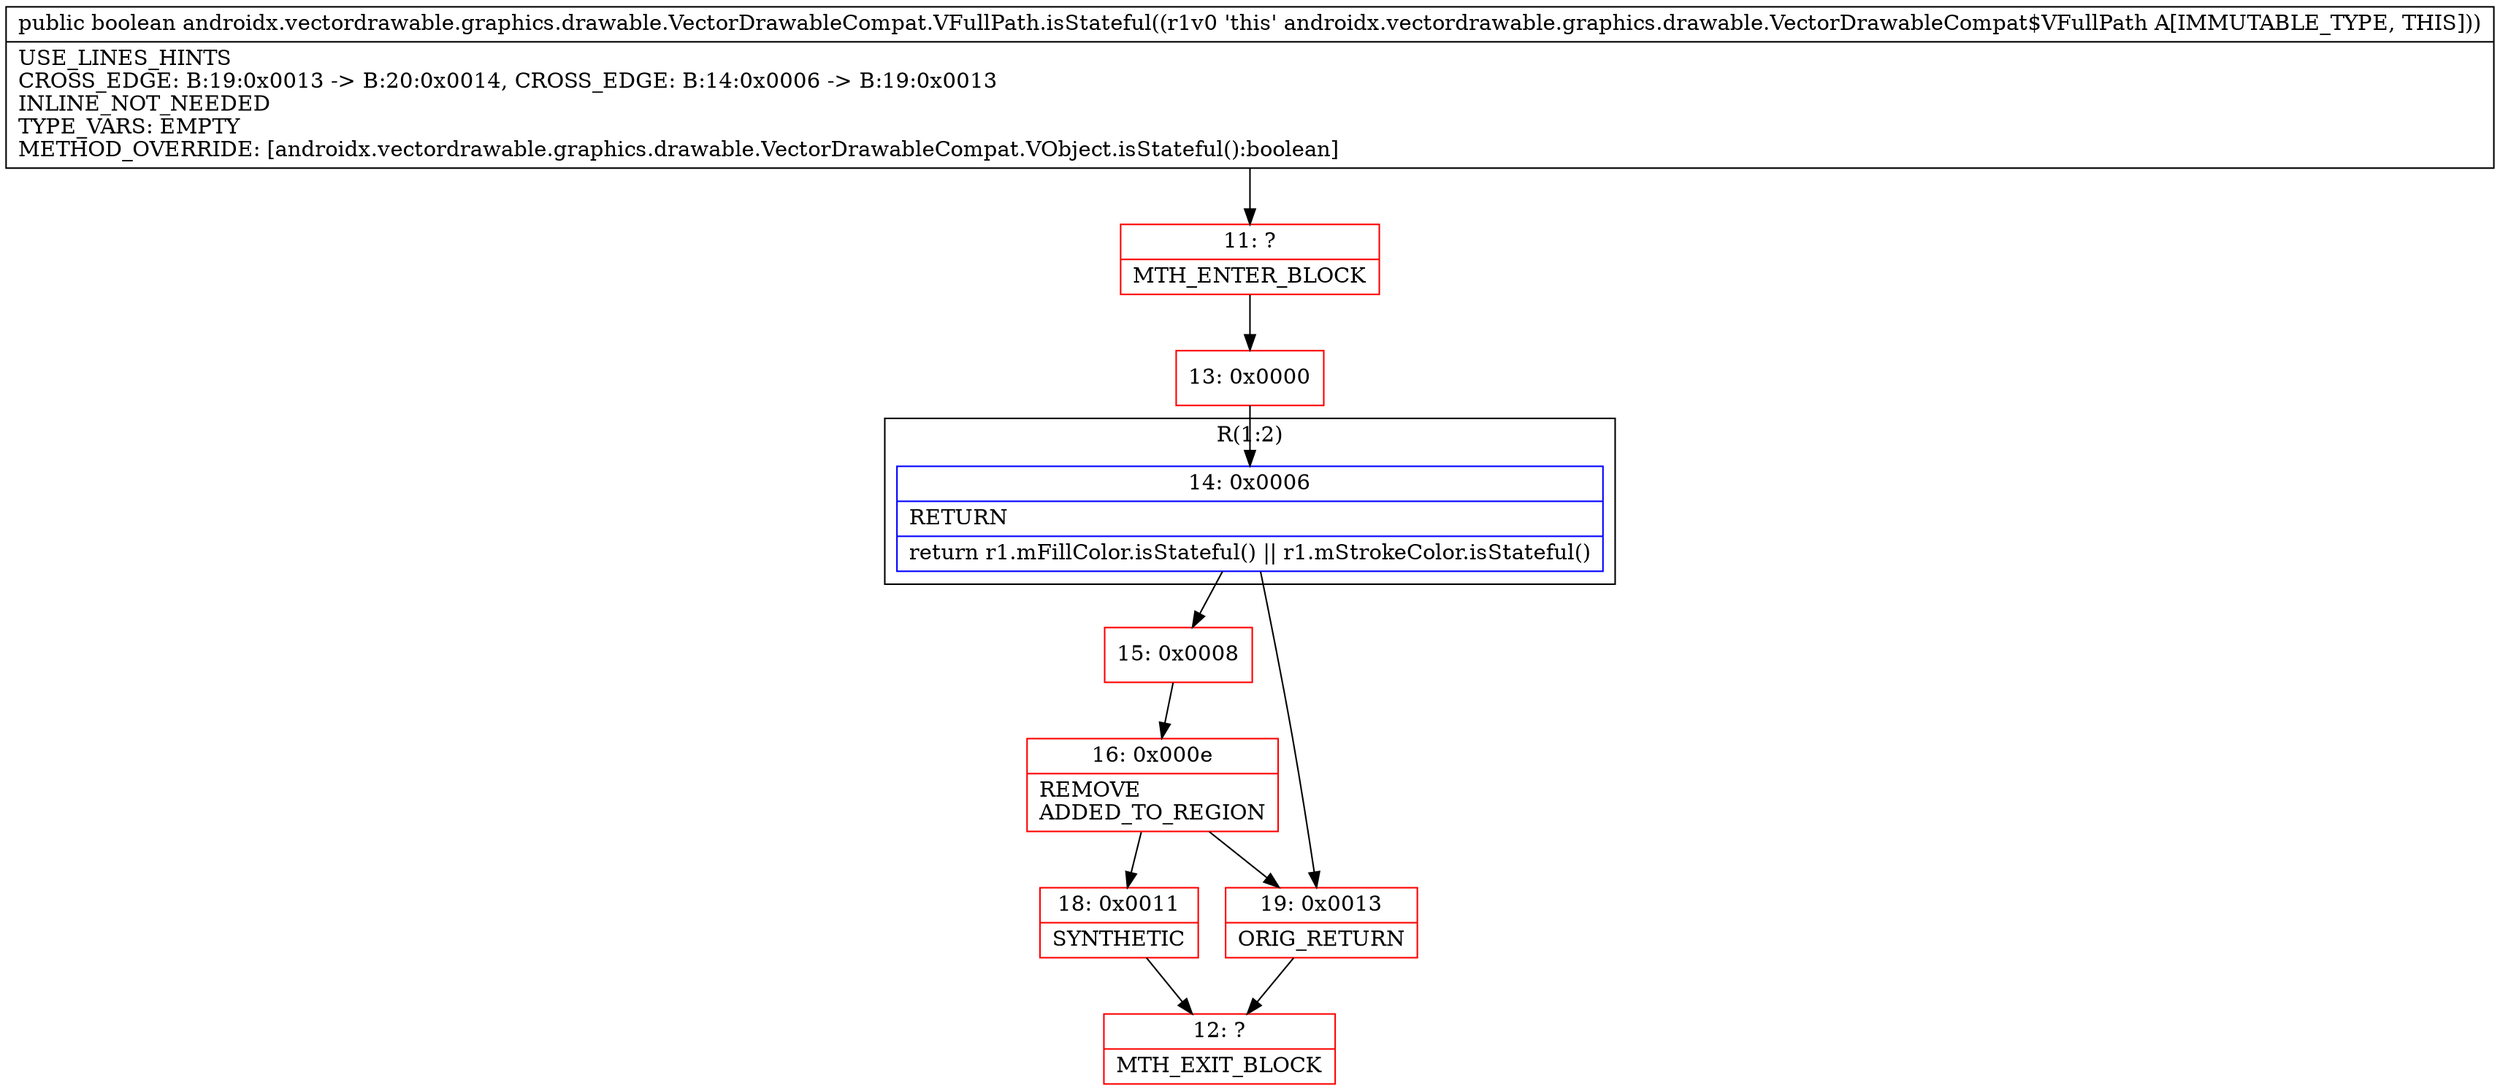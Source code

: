 digraph "CFG forandroidx.vectordrawable.graphics.drawable.VectorDrawableCompat.VFullPath.isStateful()Z" {
subgraph cluster_Region_170228626 {
label = "R(1:2)";
node [shape=record,color=blue];
Node_14 [shape=record,label="{14\:\ 0x0006|RETURN\l|return r1.mFillColor.isStateful() \|\| r1.mStrokeColor.isStateful()\l}"];
}
Node_11 [shape=record,color=red,label="{11\:\ ?|MTH_ENTER_BLOCK\l}"];
Node_13 [shape=record,color=red,label="{13\:\ 0x0000}"];
Node_15 [shape=record,color=red,label="{15\:\ 0x0008}"];
Node_16 [shape=record,color=red,label="{16\:\ 0x000e|REMOVE\lADDED_TO_REGION\l}"];
Node_18 [shape=record,color=red,label="{18\:\ 0x0011|SYNTHETIC\l}"];
Node_12 [shape=record,color=red,label="{12\:\ ?|MTH_EXIT_BLOCK\l}"];
Node_19 [shape=record,color=red,label="{19\:\ 0x0013|ORIG_RETURN\l}"];
MethodNode[shape=record,label="{public boolean androidx.vectordrawable.graphics.drawable.VectorDrawableCompat.VFullPath.isStateful((r1v0 'this' androidx.vectordrawable.graphics.drawable.VectorDrawableCompat$VFullPath A[IMMUTABLE_TYPE, THIS]))  | USE_LINES_HINTS\lCROSS_EDGE: B:19:0x0013 \-\> B:20:0x0014, CROSS_EDGE: B:14:0x0006 \-\> B:19:0x0013\lINLINE_NOT_NEEDED\lTYPE_VARS: EMPTY\lMETHOD_OVERRIDE: [androidx.vectordrawable.graphics.drawable.VectorDrawableCompat.VObject.isStateful():boolean]\l}"];
MethodNode -> Node_11;Node_14 -> Node_15;
Node_14 -> Node_19;
Node_11 -> Node_13;
Node_13 -> Node_14;
Node_15 -> Node_16;
Node_16 -> Node_18;
Node_16 -> Node_19;
Node_18 -> Node_12;
Node_19 -> Node_12;
}

